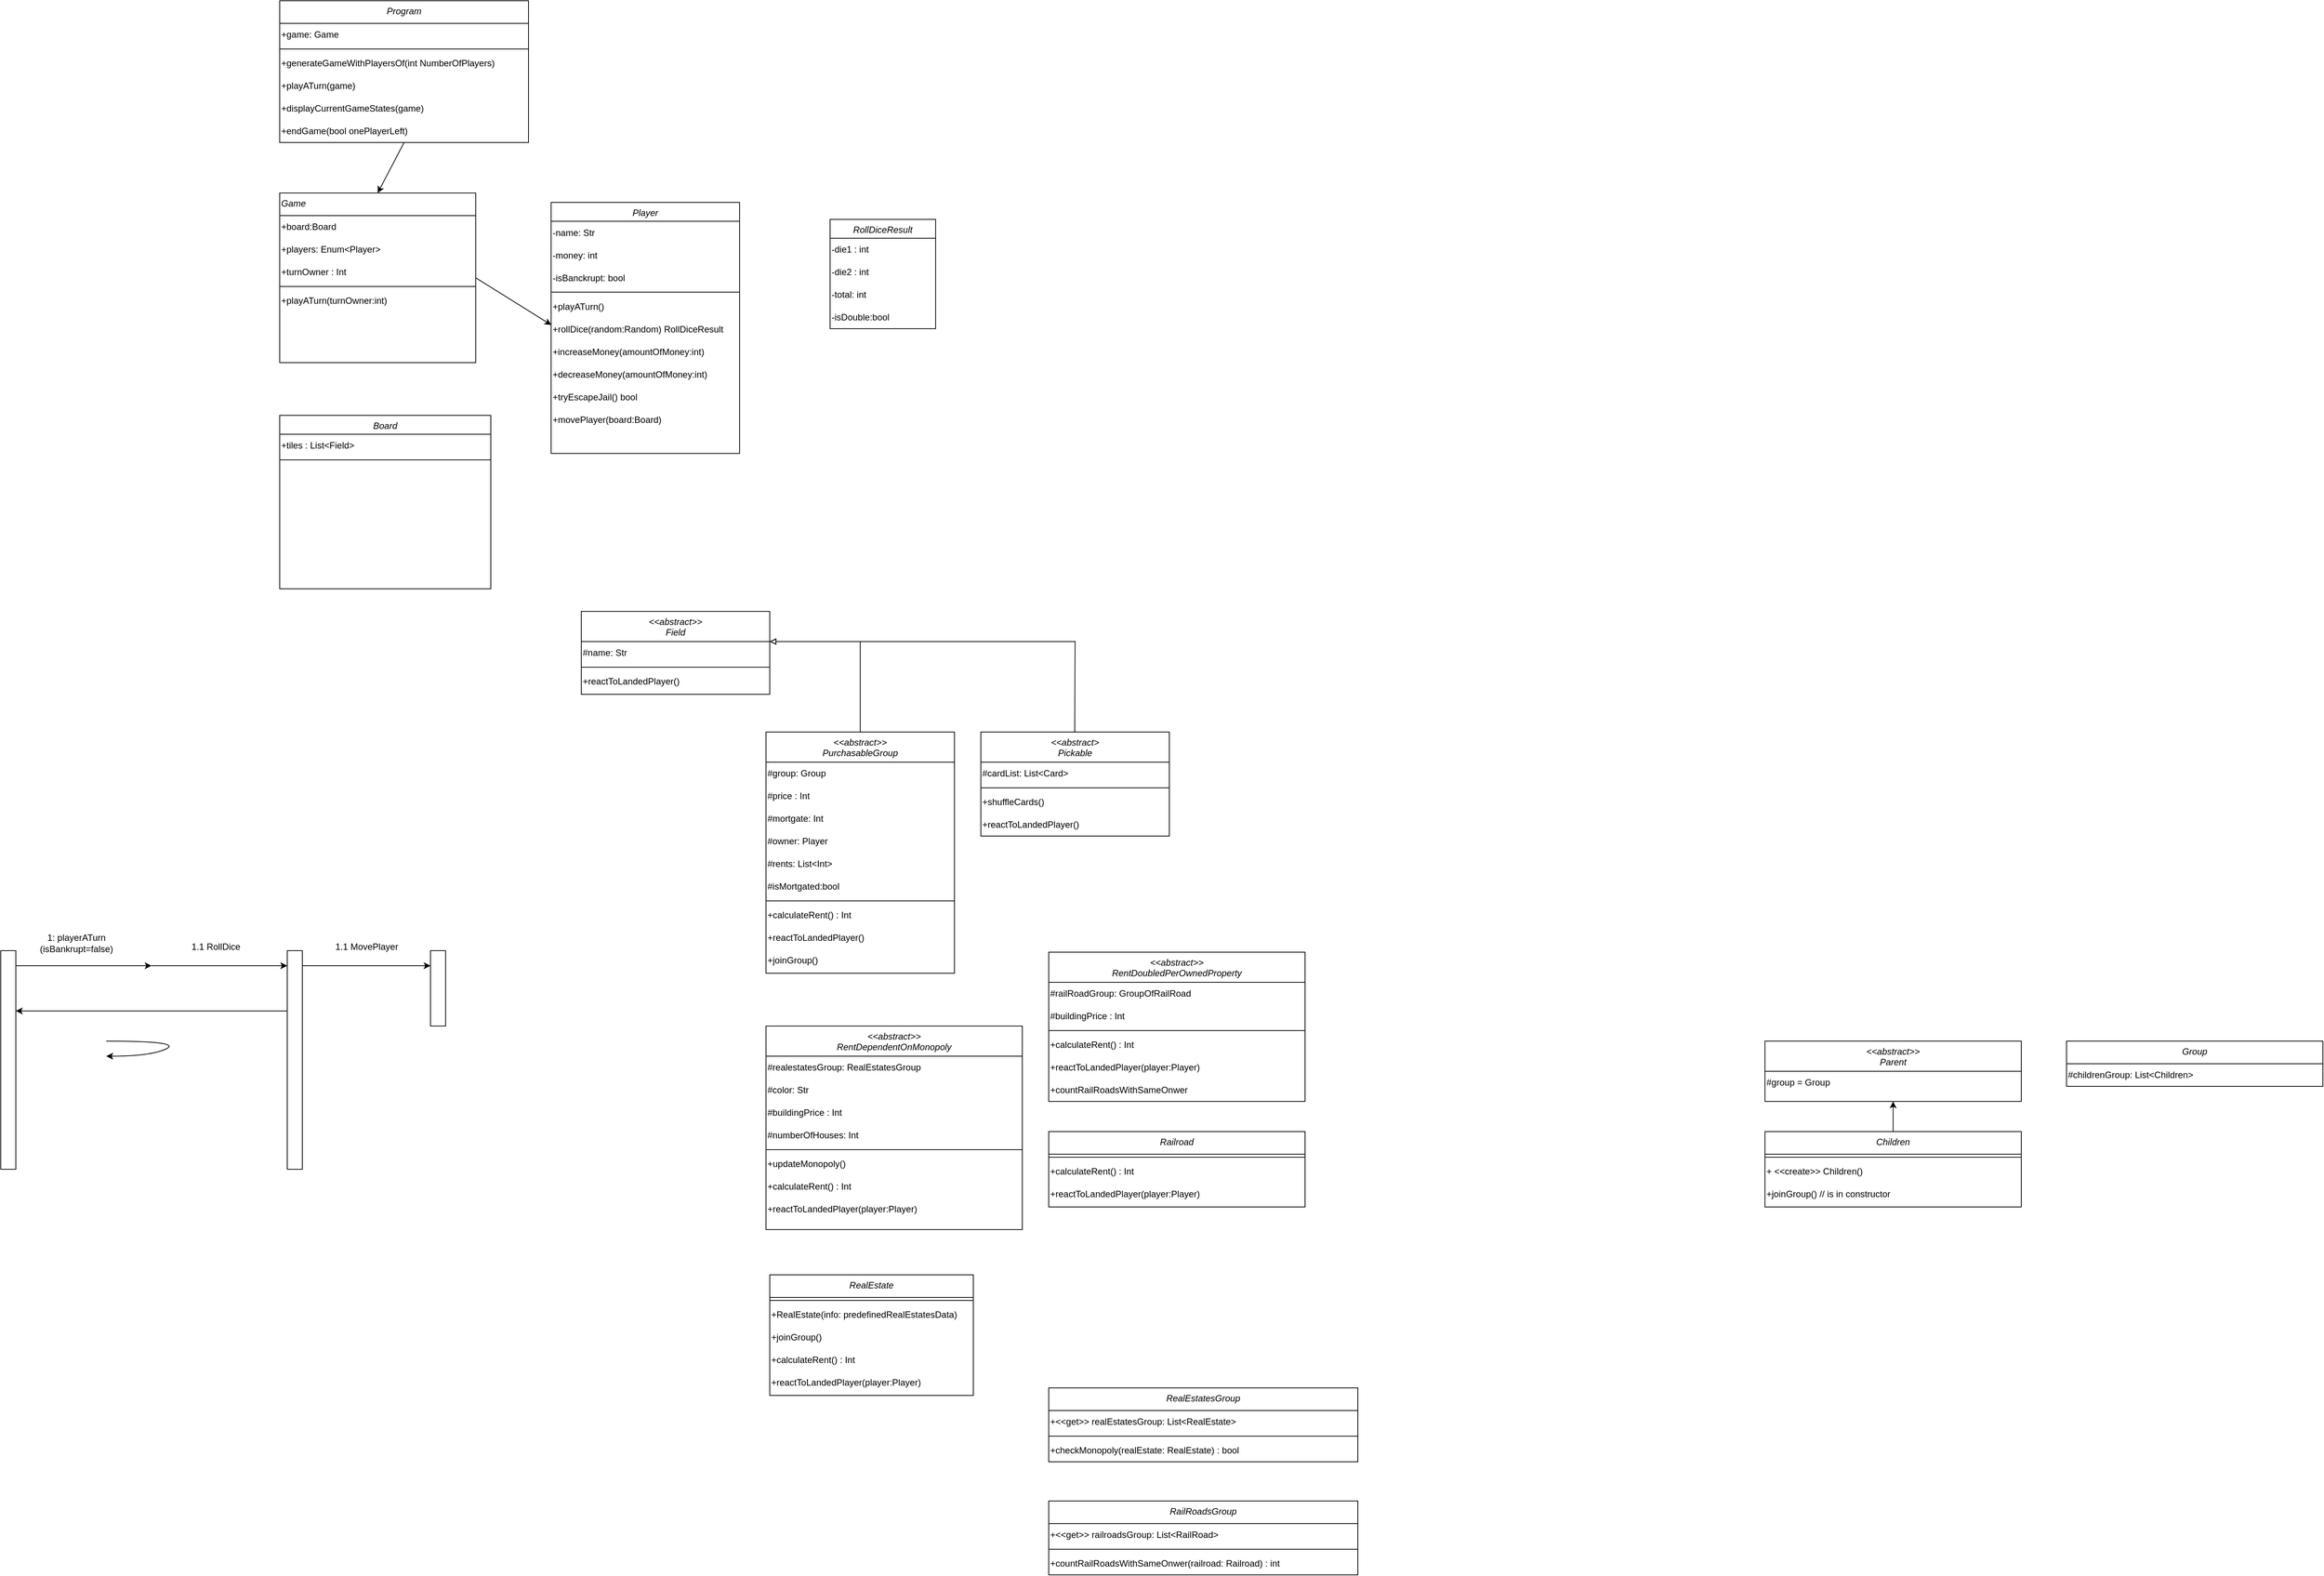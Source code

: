 <mxfile version="20.3.1" type="github">
  <diagram id="C5RBs43oDa-KdzZeNtuy" name="Page-1">
    <mxGraphModel dx="5488" dy="1458" grid="1" gridSize="10" guides="1" tooltips="1" connect="1" arrows="1" fold="1" page="1" pageScale="1" pageWidth="3300" pageHeight="4681" math="0" shadow="0">
      <root>
        <mxCell id="WIyWlLk6GJQsqaUBKTNV-0" />
        <mxCell id="WIyWlLk6GJQsqaUBKTNV-1" parent="WIyWlLk6GJQsqaUBKTNV-0" />
        <mxCell id="zkfFHV4jXpPFQw0GAbJ--0" value="Program" style="swimlane;fontStyle=2;align=center;verticalAlign=top;childLayout=stackLayout;horizontal=1;startSize=30;horizontalStack=0;resizeParent=1;resizeLast=0;collapsible=1;marginBottom=0;rounded=0;shadow=0;strokeWidth=1;" parent="WIyWlLk6GJQsqaUBKTNV-1" vertex="1">
          <mxGeometry x="190" y="110" width="330" height="188" as="geometry">
            <mxRectangle x="230" y="140" width="160" height="26" as="alternateBounds" />
          </mxGeometry>
        </mxCell>
        <mxCell id="Go2ykSnNNDIxITAXXSXV-3" value="+game: Game" style="text;html=1;align=left;verticalAlign=middle;resizable=0;points=[];autosize=1;strokeColor=none;fillColor=none;" parent="zkfFHV4jXpPFQw0GAbJ--0" vertex="1">
          <mxGeometry y="30" width="330" height="30" as="geometry" />
        </mxCell>
        <mxCell id="Go2ykSnNNDIxITAXXSXV-63" value="" style="line;html=1;strokeWidth=1;align=left;verticalAlign=middle;spacingTop=-1;spacingLeft=3;spacingRight=3;rotatable=0;labelPosition=right;points=[];portConstraint=eastwest;" parent="zkfFHV4jXpPFQw0GAbJ--0" vertex="1">
          <mxGeometry y="60" width="330" height="8" as="geometry" />
        </mxCell>
        <mxCell id="Go2ykSnNNDIxITAXXSXV-64" value="+generateGameWithPlayersOf(int NumberOfPlayers)&amp;nbsp;" style="text;html=1;align=left;verticalAlign=middle;resizable=0;points=[];autosize=1;strokeColor=none;fillColor=none;" parent="zkfFHV4jXpPFQw0GAbJ--0" vertex="1">
          <mxGeometry y="68" width="330" height="30" as="geometry" />
        </mxCell>
        <mxCell id="Go2ykSnNNDIxITAXXSXV-66" value="+playATurn(game)&amp;nbsp;" style="text;html=1;align=left;verticalAlign=middle;resizable=0;points=[];autosize=1;strokeColor=none;fillColor=none;" parent="zkfFHV4jXpPFQw0GAbJ--0" vertex="1">
          <mxGeometry y="98" width="330" height="30" as="geometry" />
        </mxCell>
        <mxCell id="Go2ykSnNNDIxITAXXSXV-67" value="+displayCurrentGameStates(game)&amp;nbsp;" style="text;html=1;align=left;verticalAlign=middle;resizable=0;points=[];autosize=1;strokeColor=none;fillColor=none;" parent="zkfFHV4jXpPFQw0GAbJ--0" vertex="1">
          <mxGeometry y="128" width="330" height="30" as="geometry" />
        </mxCell>
        <mxCell id="Go2ykSnNNDIxITAXXSXV-69" value="+endGame(bool onePlayerLeft)" style="text;html=1;align=left;verticalAlign=middle;resizable=0;points=[];autosize=1;strokeColor=none;fillColor=none;" parent="zkfFHV4jXpPFQw0GAbJ--0" vertex="1">
          <mxGeometry y="158" width="330" height="30" as="geometry" />
        </mxCell>
        <mxCell id="Go2ykSnNNDIxITAXXSXV-0" value="Game" style="swimlane;fontStyle=2;align=left;verticalAlign=top;childLayout=stackLayout;horizontal=1;startSize=30;horizontalStack=0;resizeParent=1;resizeLast=0;collapsible=1;marginBottom=0;rounded=0;shadow=0;strokeWidth=1;flipH=1;flipV=0;strokeColor=default;swimlaneLine=1;glass=0;" parent="WIyWlLk6GJQsqaUBKTNV-1" vertex="1">
          <mxGeometry x="190" y="365" width="260" height="225" as="geometry">
            <mxRectangle x="230" y="140" width="160" height="26" as="alternateBounds" />
          </mxGeometry>
        </mxCell>
        <mxCell id="Go2ykSnNNDIxITAXXSXV-113" value="+board:Board" style="text;html=1;align=left;verticalAlign=middle;resizable=0;points=[];autosize=1;strokeColor=none;fillColor=none;" parent="Go2ykSnNNDIxITAXXSXV-0" vertex="1">
          <mxGeometry y="30" width="260" height="30" as="geometry" />
        </mxCell>
        <mxCell id="Go2ykSnNNDIxITAXXSXV-26" value="+players: Enum&amp;lt;Player&amp;gt;" style="text;html=1;align=left;verticalAlign=middle;resizable=0;points=[];autosize=1;strokeColor=none;fillColor=none;" parent="Go2ykSnNNDIxITAXXSXV-0" vertex="1">
          <mxGeometry y="60" width="260" height="30" as="geometry" />
        </mxCell>
        <mxCell id="Go2ykSnNNDIxITAXXSXV-28" value="+turnOwner : Int" style="text;html=1;align=left;verticalAlign=middle;resizable=0;points=[];autosize=1;strokeColor=none;fillColor=none;" parent="Go2ykSnNNDIxITAXXSXV-0" vertex="1">
          <mxGeometry y="90" width="260" height="30" as="geometry" />
        </mxCell>
        <mxCell id="Go2ykSnNNDIxITAXXSXV-61" value="" style="line;html=1;strokeWidth=1;align=left;verticalAlign=middle;spacingTop=-1;spacingLeft=3;spacingRight=3;rotatable=0;labelPosition=right;points=[];portConstraint=eastwest;" parent="Go2ykSnNNDIxITAXXSXV-0" vertex="1">
          <mxGeometry y="120" width="260" height="8" as="geometry" />
        </mxCell>
        <mxCell id="Go2ykSnNNDIxITAXXSXV-71" value="+playATurn(turnOwner:int)" style="text;html=1;align=left;verticalAlign=middle;resizable=0;points=[];autosize=1;strokeColor=none;fillColor=none;" parent="Go2ykSnNNDIxITAXXSXV-0" vertex="1">
          <mxGeometry y="128" width="260" height="30" as="geometry" />
        </mxCell>
        <mxCell id="Go2ykSnNNDIxITAXXSXV-2" value="" style="endArrow=classic;html=1;rounded=0;exitX=0.5;exitY=1;exitDx=0;exitDy=0;entryX=0.5;entryY=0;entryDx=0;entryDy=0;" parent="WIyWlLk6GJQsqaUBKTNV-1" source="zkfFHV4jXpPFQw0GAbJ--0" target="Go2ykSnNNDIxITAXXSXV-0" edge="1">
          <mxGeometry width="50" height="50" relative="1" as="geometry">
            <mxPoint x="380" y="340" as="sourcePoint" />
            <mxPoint x="430" y="290" as="targetPoint" />
          </mxGeometry>
        </mxCell>
        <mxCell id="Go2ykSnNNDIxITAXXSXV-30" value="" style="endArrow=classic;html=1;rounded=0;entryX=0.001;entryY=0.317;entryDx=0;entryDy=0;exitX=1;exitY=0.5;exitDx=0;exitDy=0;entryPerimeter=0;" parent="WIyWlLk6GJQsqaUBKTNV-1" source="Go2ykSnNNDIxITAXXSXV-0" target="Go2ykSnNNDIxITAXXSXV-74" edge="1">
          <mxGeometry width="50" height="50" relative="1" as="geometry">
            <mxPoint x="370" y="550" as="sourcePoint" />
            <mxPoint x="495" y="480" as="targetPoint" />
          </mxGeometry>
        </mxCell>
        <mxCell id="Go2ykSnNNDIxITAXXSXV-31" value="Player" style="swimlane;fontStyle=2;align=center;verticalAlign=top;childLayout=stackLayout;horizontal=1;startSize=25;horizontalStack=0;resizeParent=1;resizeLast=0;collapsible=1;marginBottom=0;rounded=0;shadow=0;strokeWidth=1;" parent="WIyWlLk6GJQsqaUBKTNV-1" vertex="1">
          <mxGeometry x="550" y="377.5" width="250" height="333" as="geometry">
            <mxRectangle x="230" y="140" width="160" height="26" as="alternateBounds" />
          </mxGeometry>
        </mxCell>
        <mxCell id="Go2ykSnNNDIxITAXXSXV-32" value="-name: Str" style="text;html=1;align=left;verticalAlign=middle;resizable=0;points=[];autosize=1;strokeColor=none;fillColor=none;" parent="Go2ykSnNNDIxITAXXSXV-31" vertex="1">
          <mxGeometry y="25" width="250" height="30" as="geometry" />
        </mxCell>
        <mxCell id="Go2ykSnNNDIxITAXXSXV-90" value="-money: int" style="text;html=1;align=left;verticalAlign=middle;resizable=0;points=[];autosize=1;strokeColor=none;fillColor=none;" parent="Go2ykSnNNDIxITAXXSXV-31" vertex="1">
          <mxGeometry y="55" width="250" height="30" as="geometry" />
        </mxCell>
        <mxCell id="Go2ykSnNNDIxITAXXSXV-104" value="-isBanckrupt: bool" style="text;html=1;align=left;verticalAlign=middle;resizable=0;points=[];autosize=1;strokeColor=none;fillColor=none;" parent="Go2ykSnNNDIxITAXXSXV-31" vertex="1">
          <mxGeometry y="85" width="250" height="30" as="geometry" />
        </mxCell>
        <mxCell id="Go2ykSnNNDIxITAXXSXV-73" value="" style="line;html=1;strokeWidth=1;align=left;verticalAlign=middle;spacingTop=-1;spacingLeft=3;spacingRight=3;rotatable=0;labelPosition=right;points=[];portConstraint=eastwest;" parent="Go2ykSnNNDIxITAXXSXV-31" vertex="1">
          <mxGeometry y="115" width="250" height="8" as="geometry" />
        </mxCell>
        <mxCell id="Go2ykSnNNDIxITAXXSXV-84" value="+playATurn()" style="text;html=1;align=left;verticalAlign=middle;resizable=0;points=[];autosize=1;strokeColor=none;fillColor=none;" parent="Go2ykSnNNDIxITAXXSXV-31" vertex="1">
          <mxGeometry y="123" width="250" height="30" as="geometry" />
        </mxCell>
        <mxCell id="Go2ykSnNNDIxITAXXSXV-74" value="+rollDice(random:Random) RollDiceResult" style="text;html=1;align=left;verticalAlign=middle;resizable=0;points=[];autosize=1;strokeColor=none;fillColor=none;" parent="Go2ykSnNNDIxITAXXSXV-31" vertex="1">
          <mxGeometry y="153" width="250" height="30" as="geometry" />
        </mxCell>
        <mxCell id="Go2ykSnNNDIxITAXXSXV-92" value="+increaseMoney(amountOfMoney:int)" style="text;html=1;align=left;verticalAlign=middle;resizable=0;points=[];autosize=1;strokeColor=none;fillColor=none;" parent="Go2ykSnNNDIxITAXXSXV-31" vertex="1">
          <mxGeometry y="183" width="250" height="30" as="geometry" />
        </mxCell>
        <mxCell id="Go2ykSnNNDIxITAXXSXV-93" value="+decreaseMoney(amountOfMoney:int)" style="text;html=1;align=left;verticalAlign=middle;resizable=0;points=[];autosize=1;strokeColor=none;fillColor=none;" parent="Go2ykSnNNDIxITAXXSXV-31" vertex="1">
          <mxGeometry y="213" width="250" height="30" as="geometry" />
        </mxCell>
        <mxCell id="Go2ykSnNNDIxITAXXSXV-115" value="+tryEscapeJail() bool" style="text;html=1;align=left;verticalAlign=middle;resizable=0;points=[];autosize=1;strokeColor=none;fillColor=none;" parent="Go2ykSnNNDIxITAXXSXV-31" vertex="1">
          <mxGeometry y="243" width="250" height="30" as="geometry" />
        </mxCell>
        <mxCell id="Go2ykSnNNDIxITAXXSXV-124" value="+movePlayer(board:Board)" style="text;html=1;align=left;verticalAlign=middle;resizable=0;points=[];autosize=1;strokeColor=none;fillColor=none;" parent="Go2ykSnNNDIxITAXXSXV-31" vertex="1">
          <mxGeometry y="273" width="250" height="30" as="geometry" />
        </mxCell>
        <mxCell id="Go2ykSnNNDIxITAXXSXV-76" value="RollDiceResult" style="swimlane;fontStyle=2;align=center;verticalAlign=top;childLayout=stackLayout;horizontal=1;startSize=25;horizontalStack=0;resizeParent=1;resizeLast=0;collapsible=1;marginBottom=0;rounded=0;shadow=0;strokeWidth=1;" parent="WIyWlLk6GJQsqaUBKTNV-1" vertex="1">
          <mxGeometry x="920" y="400" width="140" height="145" as="geometry">
            <mxRectangle x="230" y="140" width="160" height="26" as="alternateBounds" />
          </mxGeometry>
        </mxCell>
        <mxCell id="Go2ykSnNNDIxITAXXSXV-77" value="-die1 : int" style="text;html=1;align=left;verticalAlign=middle;resizable=0;points=[];autosize=1;strokeColor=none;fillColor=none;" parent="Go2ykSnNNDIxITAXXSXV-76" vertex="1">
          <mxGeometry y="25" width="140" height="30" as="geometry" />
        </mxCell>
        <mxCell id="Go2ykSnNNDIxITAXXSXV-81" value="-die2 : int" style="text;html=1;align=left;verticalAlign=middle;resizable=0;points=[];autosize=1;strokeColor=none;fillColor=none;" parent="Go2ykSnNNDIxITAXXSXV-76" vertex="1">
          <mxGeometry y="55" width="140" height="30" as="geometry" />
        </mxCell>
        <mxCell id="Go2ykSnNNDIxITAXXSXV-82" value="-total: int" style="text;html=1;align=left;verticalAlign=middle;resizable=0;points=[];autosize=1;strokeColor=none;fillColor=none;" parent="Go2ykSnNNDIxITAXXSXV-76" vertex="1">
          <mxGeometry y="85" width="140" height="30" as="geometry" />
        </mxCell>
        <mxCell id="Go2ykSnNNDIxITAXXSXV-83" value="-isDouble:bool" style="text;html=1;align=left;verticalAlign=middle;resizable=0;points=[];autosize=1;strokeColor=none;fillColor=none;" parent="Go2ykSnNNDIxITAXXSXV-76" vertex="1">
          <mxGeometry y="115" width="140" height="30" as="geometry" />
        </mxCell>
        <mxCell id="Go2ykSnNNDIxITAXXSXV-94" value="Board" style="swimlane;fontStyle=2;align=center;verticalAlign=top;childLayout=stackLayout;horizontal=1;startSize=25;horizontalStack=0;resizeParent=1;resizeLast=0;collapsible=1;marginBottom=0;rounded=0;shadow=0;strokeWidth=1;" parent="WIyWlLk6GJQsqaUBKTNV-1" vertex="1">
          <mxGeometry x="190" y="660" width="280" height="230" as="geometry">
            <mxRectangle x="230" y="140" width="160" height="26" as="alternateBounds" />
          </mxGeometry>
        </mxCell>
        <mxCell id="Go2ykSnNNDIxITAXXSXV-96" value="+tiles : List&amp;lt;Field&amp;gt;" style="text;html=1;align=left;verticalAlign=middle;resizable=0;points=[];autosize=1;strokeColor=none;fillColor=none;" parent="Go2ykSnNNDIxITAXXSXV-94" vertex="1">
          <mxGeometry y="25" width="280" height="30" as="geometry" />
        </mxCell>
        <mxCell id="Go2ykSnNNDIxITAXXSXV-98" value="" style="line;html=1;strokeWidth=1;align=left;verticalAlign=middle;spacingTop=-1;spacingLeft=3;spacingRight=3;rotatable=0;labelPosition=right;points=[];portConstraint=eastwest;" parent="Go2ykSnNNDIxITAXXSXV-94" vertex="1">
          <mxGeometry y="55" width="280" height="8" as="geometry" />
        </mxCell>
        <mxCell id="Go2ykSnNNDIxITAXXSXV-106" value="" style="rounded=0;whiteSpace=wrap;html=1;glass=0;strokeColor=default;fillColor=none;spacing=2;flipH=1;" parent="WIyWlLk6GJQsqaUBKTNV-1" vertex="1">
          <mxGeometry x="-180" y="1370" width="20" height="290" as="geometry" />
        </mxCell>
        <mxCell id="Go2ykSnNNDIxITAXXSXV-107" value="" style="endArrow=classic;html=1;rounded=0;strokeColor=default;" parent="WIyWlLk6GJQsqaUBKTNV-1" edge="1">
          <mxGeometry width="50" height="50" relative="1" as="geometry">
            <mxPoint x="-160" y="1390" as="sourcePoint" />
            <mxPoint x="20" y="1390" as="targetPoint" />
          </mxGeometry>
        </mxCell>
        <mxCell id="Go2ykSnNNDIxITAXXSXV-109" value="" style="rounded=0;whiteSpace=wrap;html=1;glass=0;strokeColor=default;fillColor=none;spacing=2;flipH=1;" parent="WIyWlLk6GJQsqaUBKTNV-1" vertex="1">
          <mxGeometry x="200" y="1370" width="20" height="290" as="geometry" />
        </mxCell>
        <mxCell id="Go2ykSnNNDIxITAXXSXV-110" value="1: playerATurn&lt;br&gt;(isBankrupt=false)" style="text;html=1;align=center;verticalAlign=middle;resizable=0;points=[];autosize=1;strokeColor=none;fillColor=none;" parent="WIyWlLk6GJQsqaUBKTNV-1" vertex="1">
          <mxGeometry x="-140" y="1340" width="120" height="40" as="geometry" />
        </mxCell>
        <mxCell id="Go2ykSnNNDIxITAXXSXV-112" value="" style="curved=1;endArrow=classic;html=1;rounded=0;strokeColor=default;" parent="WIyWlLk6GJQsqaUBKTNV-1" edge="1">
          <mxGeometry width="50" height="50" relative="1" as="geometry">
            <mxPoint x="-40" y="1490" as="sourcePoint" />
            <mxPoint x="-40" y="1510" as="targetPoint" />
            <Array as="points">
              <mxPoint x="60" y="1490" />
              <mxPoint x="20" y="1510" />
            </Array>
          </mxGeometry>
        </mxCell>
        <mxCell id="Go2ykSnNNDIxITAXXSXV-118" value="" style="endArrow=classic;html=1;rounded=0;strokeColor=default;" parent="WIyWlLk6GJQsqaUBKTNV-1" edge="1">
          <mxGeometry width="50" height="50" relative="1" as="geometry">
            <mxPoint x="20" y="1390" as="sourcePoint" />
            <mxPoint x="200" y="1390" as="targetPoint" />
          </mxGeometry>
        </mxCell>
        <mxCell id="Go2ykSnNNDIxITAXXSXV-119" value="1.1 RollDice" style="text;html=1;align=center;verticalAlign=middle;resizable=0;points=[];autosize=1;strokeColor=none;fillColor=none;" parent="WIyWlLk6GJQsqaUBKTNV-1" vertex="1">
          <mxGeometry x="60" y="1350" width="90" height="30" as="geometry" />
        </mxCell>
        <mxCell id="Go2ykSnNNDIxITAXXSXV-120" value="" style="endArrow=classic;html=1;rounded=0;strokeColor=default;" parent="WIyWlLk6GJQsqaUBKTNV-1" edge="1">
          <mxGeometry width="50" height="50" relative="1" as="geometry">
            <mxPoint x="200" y="1450" as="sourcePoint" />
            <mxPoint x="-160" y="1450" as="targetPoint" />
          </mxGeometry>
        </mxCell>
        <mxCell id="Go2ykSnNNDIxITAXXSXV-121" value="" style="rounded=0;whiteSpace=wrap;html=1;glass=0;strokeColor=default;fillColor=none;spacing=2;flipH=1;" parent="WIyWlLk6GJQsqaUBKTNV-1" vertex="1">
          <mxGeometry x="390" y="1370" width="20" height="100" as="geometry" />
        </mxCell>
        <mxCell id="Go2ykSnNNDIxITAXXSXV-122" value="" style="endArrow=classic;html=1;rounded=0;strokeColor=default;" parent="WIyWlLk6GJQsqaUBKTNV-1" edge="1">
          <mxGeometry width="50" height="50" relative="1" as="geometry">
            <mxPoint x="220" y="1390" as="sourcePoint" />
            <mxPoint x="390" y="1390" as="targetPoint" />
            <Array as="points">
              <mxPoint x="320" y="1390" />
            </Array>
          </mxGeometry>
        </mxCell>
        <mxCell id="Go2ykSnNNDIxITAXXSXV-123" value="1.1 MovePlayer" style="text;html=1;align=center;verticalAlign=middle;resizable=0;points=[];autosize=1;strokeColor=none;fillColor=none;" parent="WIyWlLk6GJQsqaUBKTNV-1" vertex="1">
          <mxGeometry x="250" y="1350" width="110" height="30" as="geometry" />
        </mxCell>
        <mxCell id="giG26HWQ-p8cbtPsqLa8-0" value="&lt;&lt;abstract&gt;&gt;&#xa;Field" style="swimlane;fontStyle=2;align=center;verticalAlign=top;childLayout=stackLayout;horizontal=1;startSize=40;horizontalStack=0;resizeParent=1;resizeLast=0;collapsible=1;marginBottom=0;rounded=0;shadow=0;strokeWidth=1;" parent="WIyWlLk6GJQsqaUBKTNV-1" vertex="1">
          <mxGeometry x="590" y="920" width="250" height="110" as="geometry">
            <mxRectangle x="230" y="140" width="160" height="26" as="alternateBounds" />
          </mxGeometry>
        </mxCell>
        <mxCell id="giG26HWQ-p8cbtPsqLa8-1" value="#name: Str" style="text;html=1;align=left;verticalAlign=middle;resizable=0;points=[];autosize=1;strokeColor=none;fillColor=none;" parent="giG26HWQ-p8cbtPsqLa8-0" vertex="1">
          <mxGeometry y="40" width="250" height="30" as="geometry" />
        </mxCell>
        <mxCell id="giG26HWQ-p8cbtPsqLa8-22" value="" style="line;html=1;strokeWidth=1;align=left;verticalAlign=middle;spacingTop=-1;spacingLeft=3;spacingRight=3;rotatable=0;labelPosition=right;points=[];portConstraint=eastwest;" parent="giG26HWQ-p8cbtPsqLa8-0" vertex="1">
          <mxGeometry y="70" width="250" height="8" as="geometry" />
        </mxCell>
        <mxCell id="giG26HWQ-p8cbtPsqLa8-21" value="+reactToLandedPlayer()" style="text;html=1;align=left;verticalAlign=middle;resizable=0;points=[];autosize=1;strokeColor=none;fillColor=none;" parent="giG26HWQ-p8cbtPsqLa8-0" vertex="1">
          <mxGeometry y="78" width="250" height="30" as="geometry" />
        </mxCell>
        <mxCell id="giG26HWQ-p8cbtPsqLa8-7" value="&lt;&lt;abstract&gt;&gt;&#xa;PurchasableGroup" style="swimlane;fontStyle=2;align=center;verticalAlign=top;childLayout=stackLayout;horizontal=1;startSize=40;horizontalStack=0;resizeParent=1;resizeLast=0;collapsible=1;marginBottom=0;rounded=0;shadow=0;strokeWidth=1;" parent="WIyWlLk6GJQsqaUBKTNV-1" vertex="1">
          <mxGeometry x="835" y="1080" width="250" height="320" as="geometry">
            <mxRectangle x="230" y="140" width="160" height="26" as="alternateBounds" />
          </mxGeometry>
        </mxCell>
        <mxCell id="HWQrKC8bgAtwnfBF7ZsQ-59" value="#group: Group" style="text;html=1;align=left;verticalAlign=middle;resizable=0;points=[];autosize=1;strokeColor=none;fillColor=none;" parent="giG26HWQ-p8cbtPsqLa8-7" vertex="1">
          <mxGeometry y="40" width="250" height="30" as="geometry" />
        </mxCell>
        <mxCell id="giG26HWQ-p8cbtPsqLa8-8" value="#price : Int" style="text;html=1;align=left;verticalAlign=middle;resizable=0;points=[];autosize=1;strokeColor=none;fillColor=none;" parent="giG26HWQ-p8cbtPsqLa8-7" vertex="1">
          <mxGeometry y="70" width="250" height="30" as="geometry" />
        </mxCell>
        <mxCell id="giG26HWQ-p8cbtPsqLa8-10" value="#mortgate: Int" style="text;html=1;align=left;verticalAlign=middle;resizable=0;points=[];autosize=1;strokeColor=none;fillColor=none;" parent="giG26HWQ-p8cbtPsqLa8-7" vertex="1">
          <mxGeometry y="100" width="250" height="30" as="geometry" />
        </mxCell>
        <mxCell id="giG26HWQ-p8cbtPsqLa8-15" value="#owner: Player" style="text;html=1;align=left;verticalAlign=middle;resizable=0;points=[];autosize=1;strokeColor=none;fillColor=none;" parent="giG26HWQ-p8cbtPsqLa8-7" vertex="1">
          <mxGeometry y="130" width="250" height="30" as="geometry" />
        </mxCell>
        <mxCell id="giG26HWQ-p8cbtPsqLa8-36" value="#rents: List&amp;lt;Int&amp;gt;" style="text;html=1;align=left;verticalAlign=middle;resizable=0;points=[];autosize=1;strokeColor=none;fillColor=none;" parent="giG26HWQ-p8cbtPsqLa8-7" vertex="1">
          <mxGeometry y="160" width="250" height="30" as="geometry" />
        </mxCell>
        <mxCell id="giG26HWQ-p8cbtPsqLa8-40" value="#isMortgated:bool" style="text;html=1;align=left;verticalAlign=middle;resizable=0;points=[];autosize=1;strokeColor=none;fillColor=none;" parent="giG26HWQ-p8cbtPsqLa8-7" vertex="1">
          <mxGeometry y="190" width="250" height="30" as="geometry" />
        </mxCell>
        <mxCell id="giG26HWQ-p8cbtPsqLa8-25" value="" style="line;html=1;strokeWidth=1;align=left;verticalAlign=middle;spacingTop=-1;spacingLeft=3;spacingRight=3;rotatable=0;labelPosition=right;points=[];portConstraint=eastwest;" parent="giG26HWQ-p8cbtPsqLa8-7" vertex="1">
          <mxGeometry y="220" width="250" height="8" as="geometry" />
        </mxCell>
        <mxCell id="giG26HWQ-p8cbtPsqLa8-44" value="+calculateRent() : Int" style="text;html=1;align=left;verticalAlign=middle;resizable=0;points=[];autosize=1;strokeColor=none;fillColor=none;" parent="giG26HWQ-p8cbtPsqLa8-7" vertex="1">
          <mxGeometry y="228" width="250" height="30" as="geometry" />
        </mxCell>
        <mxCell id="giG26HWQ-p8cbtPsqLa8-23" value="+reactToLandedPlayer()" style="text;html=1;align=left;verticalAlign=middle;resizable=0;points=[];autosize=1;strokeColor=none;fillColor=none;" parent="giG26HWQ-p8cbtPsqLa8-7" vertex="1">
          <mxGeometry y="258" width="250" height="30" as="geometry" />
        </mxCell>
        <mxCell id="HWQrKC8bgAtwnfBF7ZsQ-61" value="+joinGroup()" style="text;html=1;align=left;verticalAlign=middle;resizable=0;points=[];autosize=1;strokeColor=none;fillColor=none;" parent="giG26HWQ-p8cbtPsqLa8-7" vertex="1">
          <mxGeometry y="288" width="250" height="30" as="geometry" />
        </mxCell>
        <mxCell id="giG26HWQ-p8cbtPsqLa8-11" value="" style="endArrow=block;html=1;rounded=0;exitX=0.5;exitY=0;exitDx=0;exitDy=0;endFill=0;" parent="WIyWlLk6GJQsqaUBKTNV-1" source="giG26HWQ-p8cbtPsqLa8-7" edge="1">
          <mxGeometry width="50" height="50" relative="1" as="geometry">
            <mxPoint x="960" y="970" as="sourcePoint" />
            <mxPoint x="840" y="960" as="targetPoint" />
            <Array as="points">
              <mxPoint x="960" y="960" />
            </Array>
          </mxGeometry>
        </mxCell>
        <mxCell id="giG26HWQ-p8cbtPsqLa8-12" value="&lt;&lt;abstract&gt;&#xa;Pickable" style="swimlane;fontStyle=2;align=center;verticalAlign=top;childLayout=stackLayout;horizontal=1;startSize=40;horizontalStack=0;resizeParent=1;resizeLast=0;collapsible=1;marginBottom=0;rounded=0;shadow=0;strokeWidth=1;" parent="WIyWlLk6GJQsqaUBKTNV-1" vertex="1">
          <mxGeometry x="1120" y="1080" width="250" height="138" as="geometry">
            <mxRectangle x="230" y="140" width="160" height="26" as="alternateBounds" />
          </mxGeometry>
        </mxCell>
        <mxCell id="giG26HWQ-p8cbtPsqLa8-19" value="#cardList: List&amp;lt;Card&amp;gt;" style="text;html=1;align=left;verticalAlign=middle;resizable=0;points=[];autosize=1;strokeColor=none;fillColor=none;" parent="giG26HWQ-p8cbtPsqLa8-12" vertex="1">
          <mxGeometry y="40" width="250" height="30" as="geometry" />
        </mxCell>
        <mxCell id="giG26HWQ-p8cbtPsqLa8-20" value="" style="line;html=1;strokeWidth=1;align=left;verticalAlign=middle;spacingTop=-1;spacingLeft=3;spacingRight=3;rotatable=0;labelPosition=right;points=[];portConstraint=eastwest;" parent="giG26HWQ-p8cbtPsqLa8-12" vertex="1">
          <mxGeometry y="70" width="250" height="8" as="geometry" />
        </mxCell>
        <mxCell id="giG26HWQ-p8cbtPsqLa8-16" value="+shuffleCards()" style="text;html=1;align=left;verticalAlign=middle;resizable=0;points=[];autosize=1;strokeColor=none;fillColor=none;" parent="giG26HWQ-p8cbtPsqLa8-12" vertex="1">
          <mxGeometry y="78" width="250" height="30" as="geometry" />
        </mxCell>
        <mxCell id="giG26HWQ-p8cbtPsqLa8-24" value="+reactToLandedPlayer()" style="text;html=1;align=left;verticalAlign=middle;resizable=0;points=[];autosize=1;strokeColor=none;fillColor=none;" parent="giG26HWQ-p8cbtPsqLa8-12" vertex="1">
          <mxGeometry y="108" width="250" height="30" as="geometry" />
        </mxCell>
        <mxCell id="giG26HWQ-p8cbtPsqLa8-18" value="" style="endArrow=block;html=1;rounded=0;exitX=0.5;exitY=0;exitDx=0;exitDy=0;endFill=0;" parent="WIyWlLk6GJQsqaUBKTNV-1" edge="1">
          <mxGeometry width="50" height="50" relative="1" as="geometry">
            <mxPoint x="1244.5" y="1080" as="sourcePoint" />
            <mxPoint x="840" y="960" as="targetPoint" />
            <Array as="points">
              <mxPoint x="1245" y="960" />
            </Array>
          </mxGeometry>
        </mxCell>
        <mxCell id="giG26HWQ-p8cbtPsqLa8-26" value="RealEstate" style="swimlane;fontStyle=2;align=center;verticalAlign=top;childLayout=stackLayout;horizontal=1;startSize=30;horizontalStack=0;resizeParent=1;resizeLast=0;collapsible=1;marginBottom=0;rounded=0;shadow=0;strokeWidth=1;" parent="WIyWlLk6GJQsqaUBKTNV-1" vertex="1">
          <mxGeometry x="840" y="1800" width="270" height="160" as="geometry">
            <mxRectangle x="230" y="140" width="160" height="26" as="alternateBounds" />
          </mxGeometry>
        </mxCell>
        <mxCell id="giG26HWQ-p8cbtPsqLa8-30" value="" style="line;html=1;strokeWidth=1;align=left;verticalAlign=middle;spacingTop=-1;spacingLeft=3;spacingRight=3;rotatable=0;labelPosition=right;points=[];portConstraint=eastwest;" parent="giG26HWQ-p8cbtPsqLa8-26" vertex="1">
          <mxGeometry y="30" width="270" height="8" as="geometry" />
        </mxCell>
        <mxCell id="HWQrKC8bgAtwnfBF7ZsQ-32" value="+RealEstate(info: predefinedRealEstatesData)" style="text;html=1;align=left;verticalAlign=middle;resizable=0;points=[];autosize=1;strokeColor=none;fillColor=none;" parent="giG26HWQ-p8cbtPsqLa8-26" vertex="1">
          <mxGeometry y="38" width="270" height="30" as="geometry" />
        </mxCell>
        <mxCell id="HWQrKC8bgAtwnfBF7ZsQ-18" value="+joinGroup()" style="text;html=1;align=left;verticalAlign=middle;resizable=0;points=[];autosize=1;strokeColor=none;fillColor=none;" parent="giG26HWQ-p8cbtPsqLa8-26" vertex="1">
          <mxGeometry y="68" width="270" height="30" as="geometry" />
        </mxCell>
        <mxCell id="HWQrKC8bgAtwnfBF7ZsQ-34" value="+calculateRent() : Int" style="text;html=1;align=left;verticalAlign=middle;resizable=0;points=[];autosize=1;strokeColor=none;fillColor=none;" parent="giG26HWQ-p8cbtPsqLa8-26" vertex="1">
          <mxGeometry y="98" width="270" height="30" as="geometry" />
        </mxCell>
        <mxCell id="giG26HWQ-p8cbtPsqLa8-31" value="+reactToLandedPlayer(player:Player)" style="text;html=1;align=left;verticalAlign=middle;resizable=0;points=[];autosize=1;strokeColor=none;fillColor=none;" parent="giG26HWQ-p8cbtPsqLa8-26" vertex="1">
          <mxGeometry y="128" width="270" height="30" as="geometry" />
        </mxCell>
        <mxCell id="HWQrKC8bgAtwnfBF7ZsQ-4" value="&lt;&lt;abstract&gt;&gt;&#xa;RentDependentOnMonopoly" style="swimlane;fontStyle=2;align=center;verticalAlign=top;childLayout=stackLayout;horizontal=1;startSize=40;horizontalStack=0;resizeParent=1;resizeLast=0;collapsible=1;marginBottom=0;rounded=0;shadow=0;strokeWidth=1;" parent="WIyWlLk6GJQsqaUBKTNV-1" vertex="1">
          <mxGeometry x="835" y="1470" width="340" height="270" as="geometry">
            <mxRectangle x="230" y="140" width="160" height="26" as="alternateBounds" />
          </mxGeometry>
        </mxCell>
        <mxCell id="HWQrKC8bgAtwnfBF7ZsQ-5" value="#realestatesGroup: RealEstatesGroup" style="text;html=1;align=left;verticalAlign=middle;resizable=0;points=[];autosize=1;strokeColor=none;fillColor=none;" parent="HWQrKC8bgAtwnfBF7ZsQ-4" vertex="1">
          <mxGeometry y="40" width="340" height="30" as="geometry" />
        </mxCell>
        <mxCell id="HWQrKC8bgAtwnfBF7ZsQ-27" value="#color: Str" style="text;html=1;align=left;verticalAlign=middle;resizable=0;points=[];autosize=1;strokeColor=none;fillColor=none;" parent="HWQrKC8bgAtwnfBF7ZsQ-4" vertex="1">
          <mxGeometry y="70" width="340" height="30" as="geometry" />
        </mxCell>
        <mxCell id="HWQrKC8bgAtwnfBF7ZsQ-30" value="#buildingPrice : Int" style="text;html=1;align=left;verticalAlign=middle;resizable=0;points=[];autosize=1;strokeColor=none;fillColor=none;" parent="HWQrKC8bgAtwnfBF7ZsQ-4" vertex="1">
          <mxGeometry y="100" width="340" height="30" as="geometry" />
        </mxCell>
        <mxCell id="HWQrKC8bgAtwnfBF7ZsQ-28" value="#numberOfHouses: Int" style="text;html=1;align=left;verticalAlign=middle;resizable=0;points=[];autosize=1;strokeColor=none;fillColor=none;" parent="HWQrKC8bgAtwnfBF7ZsQ-4" vertex="1">
          <mxGeometry y="130" width="340" height="30" as="geometry" />
        </mxCell>
        <mxCell id="HWQrKC8bgAtwnfBF7ZsQ-9" value="" style="line;html=1;strokeWidth=1;align=left;verticalAlign=middle;spacingTop=-1;spacingLeft=3;spacingRight=3;rotatable=0;labelPosition=right;points=[];portConstraint=eastwest;" parent="HWQrKC8bgAtwnfBF7ZsQ-4" vertex="1">
          <mxGeometry y="160" width="340" height="8" as="geometry" />
        </mxCell>
        <mxCell id="HWQrKC8bgAtwnfBF7ZsQ-0" value="+updateMonopoly()" style="text;html=1;align=left;verticalAlign=middle;resizable=0;points=[];autosize=1;strokeColor=none;fillColor=none;" parent="HWQrKC8bgAtwnfBF7ZsQ-4" vertex="1">
          <mxGeometry y="168" width="340" height="30" as="geometry" />
        </mxCell>
        <mxCell id="HWQrKC8bgAtwnfBF7ZsQ-33" value="+calculateRent() : Int" style="text;html=1;align=left;verticalAlign=middle;resizable=0;points=[];autosize=1;strokeColor=none;fillColor=none;" parent="HWQrKC8bgAtwnfBF7ZsQ-4" vertex="1">
          <mxGeometry y="198" width="340" height="30" as="geometry" />
        </mxCell>
        <mxCell id="HWQrKC8bgAtwnfBF7ZsQ-31" value="+reactToLandedPlayer(player:Player)" style="text;html=1;align=left;verticalAlign=middle;resizable=0;points=[];autosize=1;strokeColor=none;fillColor=none;" parent="HWQrKC8bgAtwnfBF7ZsQ-4" vertex="1">
          <mxGeometry y="228" width="340" height="30" as="geometry" />
        </mxCell>
        <mxCell id="HWQrKC8bgAtwnfBF7ZsQ-20" value="RealEstatesGroup" style="swimlane;fontStyle=2;align=center;verticalAlign=top;childLayout=stackLayout;horizontal=1;startSize=30;horizontalStack=0;resizeParent=1;resizeLast=0;collapsible=1;marginBottom=0;rounded=0;shadow=0;strokeWidth=1;" parent="WIyWlLk6GJQsqaUBKTNV-1" vertex="1">
          <mxGeometry x="1210" y="1950" width="410" height="98" as="geometry">
            <mxRectangle x="230" y="140" width="160" height="26" as="alternateBounds" />
          </mxGeometry>
        </mxCell>
        <mxCell id="HWQrKC8bgAtwnfBF7ZsQ-21" value="+&amp;lt;&amp;lt;get&amp;gt;&amp;gt; realEstatesGroup: List&amp;lt;RealEstate&amp;gt;" style="text;html=1;align=left;verticalAlign=middle;resizable=0;points=[];autosize=1;strokeColor=none;fillColor=none;" parent="HWQrKC8bgAtwnfBF7ZsQ-20" vertex="1">
          <mxGeometry y="30" width="410" height="30" as="geometry" />
        </mxCell>
        <mxCell id="HWQrKC8bgAtwnfBF7ZsQ-64" value="" style="line;html=1;strokeWidth=1;align=left;verticalAlign=middle;spacingTop=-1;spacingLeft=3;spacingRight=3;rotatable=0;labelPosition=right;points=[];portConstraint=eastwest;" parent="HWQrKC8bgAtwnfBF7ZsQ-20" vertex="1">
          <mxGeometry y="60" width="410" height="8" as="geometry" />
        </mxCell>
        <mxCell id="HWQrKC8bgAtwnfBF7ZsQ-63" value="+checkMonopoly(realEstate: RealEstate) : bool" style="text;html=1;align=left;verticalAlign=middle;resizable=0;points=[];autosize=1;strokeColor=none;fillColor=none;" parent="HWQrKC8bgAtwnfBF7ZsQ-20" vertex="1">
          <mxGeometry y="68" width="410" height="30" as="geometry" />
        </mxCell>
        <mxCell id="HWQrKC8bgAtwnfBF7ZsQ-36" value="&lt;&lt;abstract&gt;&gt;&#xa;RentDoubledPerOwnedProperty" style="swimlane;fontStyle=2;align=center;verticalAlign=top;childLayout=stackLayout;horizontal=1;startSize=40;horizontalStack=0;resizeParent=1;resizeLast=0;collapsible=1;marginBottom=0;rounded=0;shadow=0;strokeWidth=1;" parent="WIyWlLk6GJQsqaUBKTNV-1" vertex="1">
          <mxGeometry x="1210" y="1372" width="340" height="198" as="geometry">
            <mxRectangle x="230" y="140" width="160" height="26" as="alternateBounds" />
          </mxGeometry>
        </mxCell>
        <mxCell id="HWQrKC8bgAtwnfBF7ZsQ-37" value="#railRoadGroup: GroupOfRailRoad" style="text;html=1;align=left;verticalAlign=middle;resizable=0;points=[];autosize=1;strokeColor=none;fillColor=none;" parent="HWQrKC8bgAtwnfBF7ZsQ-36" vertex="1">
          <mxGeometry y="40" width="340" height="30" as="geometry" />
        </mxCell>
        <mxCell id="HWQrKC8bgAtwnfBF7ZsQ-39" value="#buildingPrice : Int" style="text;html=1;align=left;verticalAlign=middle;resizable=0;points=[];autosize=1;strokeColor=none;fillColor=none;" parent="HWQrKC8bgAtwnfBF7ZsQ-36" vertex="1">
          <mxGeometry y="70" width="340" height="30" as="geometry" />
        </mxCell>
        <mxCell id="HWQrKC8bgAtwnfBF7ZsQ-42" value="" style="line;html=1;strokeWidth=1;align=left;verticalAlign=middle;spacingTop=-1;spacingLeft=3;spacingRight=3;rotatable=0;labelPosition=right;points=[];portConstraint=eastwest;" parent="HWQrKC8bgAtwnfBF7ZsQ-36" vertex="1">
          <mxGeometry y="100" width="340" height="8" as="geometry" />
        </mxCell>
        <mxCell id="HWQrKC8bgAtwnfBF7ZsQ-44" value="+calculateRent() : Int" style="text;html=1;align=left;verticalAlign=middle;resizable=0;points=[];autosize=1;strokeColor=none;fillColor=none;" parent="HWQrKC8bgAtwnfBF7ZsQ-36" vertex="1">
          <mxGeometry y="108" width="340" height="30" as="geometry" />
        </mxCell>
        <mxCell id="HWQrKC8bgAtwnfBF7ZsQ-45" value="+reactToLandedPlayer(player:Player)" style="text;html=1;align=left;verticalAlign=middle;resizable=0;points=[];autosize=1;strokeColor=none;fillColor=none;" parent="HWQrKC8bgAtwnfBF7ZsQ-36" vertex="1">
          <mxGeometry y="138" width="340" height="30" as="geometry" />
        </mxCell>
        <mxCell id="HWQrKC8bgAtwnfBF7ZsQ-47" value="+countRailRoadsWithSameOnwer" style="text;html=1;align=left;verticalAlign=middle;resizable=0;points=[];autosize=1;strokeColor=none;fillColor=none;" parent="HWQrKC8bgAtwnfBF7ZsQ-36" vertex="1">
          <mxGeometry y="168" width="340" height="30" as="geometry" />
        </mxCell>
        <mxCell id="HWQrKC8bgAtwnfBF7ZsQ-48" value="Railroad" style="swimlane;fontStyle=2;align=center;verticalAlign=top;childLayout=stackLayout;horizontal=1;startSize=30;horizontalStack=0;resizeParent=1;resizeLast=0;collapsible=1;marginBottom=0;rounded=0;shadow=0;strokeWidth=1;" parent="WIyWlLk6GJQsqaUBKTNV-1" vertex="1">
          <mxGeometry x="1210" y="1610" width="340" height="100" as="geometry">
            <mxRectangle x="230" y="140" width="160" height="26" as="alternateBounds" />
          </mxGeometry>
        </mxCell>
        <mxCell id="HWQrKC8bgAtwnfBF7ZsQ-51" value="" style="line;html=1;strokeWidth=1;align=left;verticalAlign=middle;spacingTop=-1;spacingLeft=3;spacingRight=3;rotatable=0;labelPosition=right;points=[];portConstraint=eastwest;" parent="HWQrKC8bgAtwnfBF7ZsQ-48" vertex="1">
          <mxGeometry y="30" width="340" height="8" as="geometry" />
        </mxCell>
        <mxCell id="HWQrKC8bgAtwnfBF7ZsQ-52" value="+calculateRent() : Int" style="text;html=1;align=left;verticalAlign=middle;resizable=0;points=[];autosize=1;strokeColor=none;fillColor=none;" parent="HWQrKC8bgAtwnfBF7ZsQ-48" vertex="1">
          <mxGeometry y="38" width="340" height="30" as="geometry" />
        </mxCell>
        <mxCell id="HWQrKC8bgAtwnfBF7ZsQ-53" value="+reactToLandedPlayer(player:Player)" style="text;html=1;align=left;verticalAlign=middle;resizable=0;points=[];autosize=1;strokeColor=none;fillColor=none;" parent="HWQrKC8bgAtwnfBF7ZsQ-48" vertex="1">
          <mxGeometry y="68" width="340" height="30" as="geometry" />
        </mxCell>
        <mxCell id="HWQrKC8bgAtwnfBF7ZsQ-66" value="RailRoadsGroup" style="swimlane;fontStyle=2;align=center;verticalAlign=top;childLayout=stackLayout;horizontal=1;startSize=30;horizontalStack=0;resizeParent=1;resizeLast=0;collapsible=1;marginBottom=0;rounded=0;shadow=0;strokeWidth=1;" parent="WIyWlLk6GJQsqaUBKTNV-1" vertex="1">
          <mxGeometry x="1210" y="2100" width="410" height="98" as="geometry">
            <mxRectangle x="230" y="140" width="160" height="26" as="alternateBounds" />
          </mxGeometry>
        </mxCell>
        <mxCell id="HWQrKC8bgAtwnfBF7ZsQ-67" value="+&amp;lt;&amp;lt;get&amp;gt;&amp;gt; railroadsGroup: List&amp;lt;RailRoad&amp;gt;" style="text;html=1;align=left;verticalAlign=middle;resizable=0;points=[];autosize=1;strokeColor=none;fillColor=none;" parent="HWQrKC8bgAtwnfBF7ZsQ-66" vertex="1">
          <mxGeometry y="30" width="410" height="30" as="geometry" />
        </mxCell>
        <mxCell id="HWQrKC8bgAtwnfBF7ZsQ-68" value="" style="line;html=1;strokeWidth=1;align=left;verticalAlign=middle;spacingTop=-1;spacingLeft=3;spacingRight=3;rotatable=0;labelPosition=right;points=[];portConstraint=eastwest;" parent="HWQrKC8bgAtwnfBF7ZsQ-66" vertex="1">
          <mxGeometry y="60" width="410" height="8" as="geometry" />
        </mxCell>
        <mxCell id="HWQrKC8bgAtwnfBF7ZsQ-69" value="+countRailRoadsWithSameOnwer(railroad: Railroad) : int" style="text;html=1;align=left;verticalAlign=middle;resizable=0;points=[];autosize=1;strokeColor=none;fillColor=none;" parent="HWQrKC8bgAtwnfBF7ZsQ-66" vertex="1">
          <mxGeometry y="68" width="410" height="30" as="geometry" />
        </mxCell>
        <mxCell id="3Ic0nPwhdo-LB1CxKxEr-0" value="Children" style="swimlane;fontStyle=2;align=center;verticalAlign=top;childLayout=stackLayout;horizontal=1;startSize=30;horizontalStack=0;resizeParent=1;resizeLast=0;collapsible=1;marginBottom=0;rounded=0;shadow=0;strokeWidth=1;" vertex="1" parent="WIyWlLk6GJQsqaUBKTNV-1">
          <mxGeometry x="2160" y="1610" width="340" height="100" as="geometry">
            <mxRectangle x="230" y="140" width="160" height="26" as="alternateBounds" />
          </mxGeometry>
        </mxCell>
        <mxCell id="3Ic0nPwhdo-LB1CxKxEr-1" value="" style="line;html=1;strokeWidth=1;align=left;verticalAlign=middle;spacingTop=-1;spacingLeft=3;spacingRight=3;rotatable=0;labelPosition=right;points=[];portConstraint=eastwest;" vertex="1" parent="3Ic0nPwhdo-LB1CxKxEr-0">
          <mxGeometry y="30" width="340" height="8" as="geometry" />
        </mxCell>
        <mxCell id="3Ic0nPwhdo-LB1CxKxEr-2" value="+ &amp;lt;&amp;lt;create&amp;gt;&amp;gt; Children()" style="text;html=1;align=left;verticalAlign=middle;resizable=0;points=[];autosize=1;strokeColor=none;fillColor=none;" vertex="1" parent="3Ic0nPwhdo-LB1CxKxEr-0">
          <mxGeometry y="38" width="340" height="30" as="geometry" />
        </mxCell>
        <mxCell id="3Ic0nPwhdo-LB1CxKxEr-3" value="+joinGroup() // is in constructor" style="text;html=1;align=left;verticalAlign=middle;resizable=0;points=[];autosize=1;strokeColor=none;fillColor=none;" vertex="1" parent="3Ic0nPwhdo-LB1CxKxEr-0">
          <mxGeometry y="68" width="340" height="30" as="geometry" />
        </mxCell>
        <mxCell id="3Ic0nPwhdo-LB1CxKxEr-6" value="&lt;&lt;abstract&gt;&gt;&#xa;Parent" style="swimlane;fontStyle=2;align=center;verticalAlign=top;childLayout=stackLayout;horizontal=1;startSize=40;horizontalStack=0;resizeParent=1;resizeLast=0;collapsible=1;marginBottom=0;rounded=0;shadow=0;strokeWidth=1;" vertex="1" parent="WIyWlLk6GJQsqaUBKTNV-1">
          <mxGeometry x="2160" y="1490" width="340" height="80" as="geometry">
            <mxRectangle x="230" y="140" width="160" height="26" as="alternateBounds" />
          </mxGeometry>
        </mxCell>
        <mxCell id="3Ic0nPwhdo-LB1CxKxEr-7" value="#group = Group" style="text;html=1;align=left;verticalAlign=middle;resizable=0;points=[];autosize=1;strokeColor=none;fillColor=none;" vertex="1" parent="3Ic0nPwhdo-LB1CxKxEr-6">
          <mxGeometry y="40" width="340" height="30" as="geometry" />
        </mxCell>
        <mxCell id="3Ic0nPwhdo-LB1CxKxEr-17" value="" style="endArrow=classic;html=1;rounded=0;exitX=0.5;exitY=0;exitDx=0;exitDy=0;entryX=0.5;entryY=1;entryDx=0;entryDy=0;" edge="1" parent="WIyWlLk6GJQsqaUBKTNV-1" source="3Ic0nPwhdo-LB1CxKxEr-0" target="3Ic0nPwhdo-LB1CxKxEr-6">
          <mxGeometry width="50" height="50" relative="1" as="geometry">
            <mxPoint x="2360" y="1560" as="sourcePoint" />
            <mxPoint x="2410" y="1510" as="targetPoint" />
          </mxGeometry>
        </mxCell>
        <mxCell id="3Ic0nPwhdo-LB1CxKxEr-18" value="Group" style="swimlane;fontStyle=2;align=center;verticalAlign=top;childLayout=stackLayout;horizontal=1;startSize=30;horizontalStack=0;resizeParent=1;resizeLast=0;collapsible=1;marginBottom=0;rounded=0;shadow=0;strokeWidth=1;" vertex="1" parent="WIyWlLk6GJQsqaUBKTNV-1">
          <mxGeometry x="2560" y="1490" width="340" height="60" as="geometry">
            <mxRectangle x="230" y="140" width="160" height="26" as="alternateBounds" />
          </mxGeometry>
        </mxCell>
        <mxCell id="3Ic0nPwhdo-LB1CxKxEr-19" value="#childrenGroup: List&amp;lt;Children&amp;gt;" style="text;html=1;align=left;verticalAlign=middle;resizable=0;points=[];autosize=1;strokeColor=none;fillColor=none;" vertex="1" parent="3Ic0nPwhdo-LB1CxKxEr-18">
          <mxGeometry y="30" width="340" height="30" as="geometry" />
        </mxCell>
      </root>
    </mxGraphModel>
  </diagram>
</mxfile>
